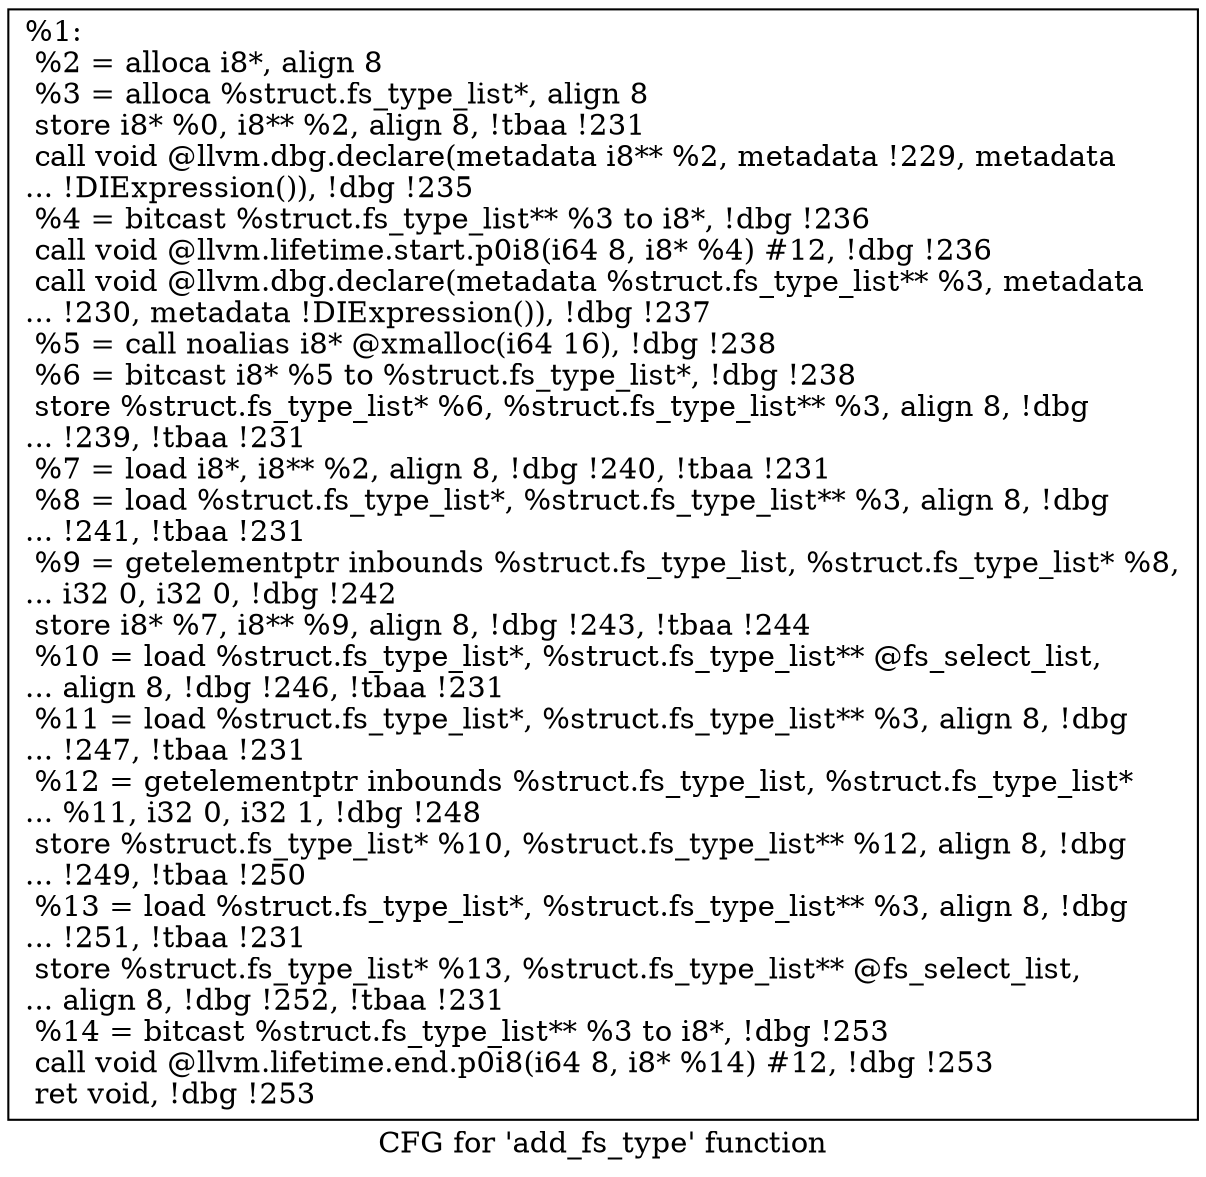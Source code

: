 digraph "CFG for 'add_fs_type' function" {
	label="CFG for 'add_fs_type' function";

	Node0xc65210 [shape=record,label="{%1:\l  %2 = alloca i8*, align 8\l  %3 = alloca %struct.fs_type_list*, align 8\l  store i8* %0, i8** %2, align 8, !tbaa !231\l  call void @llvm.dbg.declare(metadata i8** %2, metadata !229, metadata\l... !DIExpression()), !dbg !235\l  %4 = bitcast %struct.fs_type_list** %3 to i8*, !dbg !236\l  call void @llvm.lifetime.start.p0i8(i64 8, i8* %4) #12, !dbg !236\l  call void @llvm.dbg.declare(metadata %struct.fs_type_list** %3, metadata\l... !230, metadata !DIExpression()), !dbg !237\l  %5 = call noalias i8* @xmalloc(i64 16), !dbg !238\l  %6 = bitcast i8* %5 to %struct.fs_type_list*, !dbg !238\l  store %struct.fs_type_list* %6, %struct.fs_type_list** %3, align 8, !dbg\l... !239, !tbaa !231\l  %7 = load i8*, i8** %2, align 8, !dbg !240, !tbaa !231\l  %8 = load %struct.fs_type_list*, %struct.fs_type_list** %3, align 8, !dbg\l... !241, !tbaa !231\l  %9 = getelementptr inbounds %struct.fs_type_list, %struct.fs_type_list* %8,\l... i32 0, i32 0, !dbg !242\l  store i8* %7, i8** %9, align 8, !dbg !243, !tbaa !244\l  %10 = load %struct.fs_type_list*, %struct.fs_type_list** @fs_select_list,\l... align 8, !dbg !246, !tbaa !231\l  %11 = load %struct.fs_type_list*, %struct.fs_type_list** %3, align 8, !dbg\l... !247, !tbaa !231\l  %12 = getelementptr inbounds %struct.fs_type_list, %struct.fs_type_list*\l... %11, i32 0, i32 1, !dbg !248\l  store %struct.fs_type_list* %10, %struct.fs_type_list** %12, align 8, !dbg\l... !249, !tbaa !250\l  %13 = load %struct.fs_type_list*, %struct.fs_type_list** %3, align 8, !dbg\l... !251, !tbaa !231\l  store %struct.fs_type_list* %13, %struct.fs_type_list** @fs_select_list,\l... align 8, !dbg !252, !tbaa !231\l  %14 = bitcast %struct.fs_type_list** %3 to i8*, !dbg !253\l  call void @llvm.lifetime.end.p0i8(i64 8, i8* %14) #12, !dbg !253\l  ret void, !dbg !253\l}"];
}
